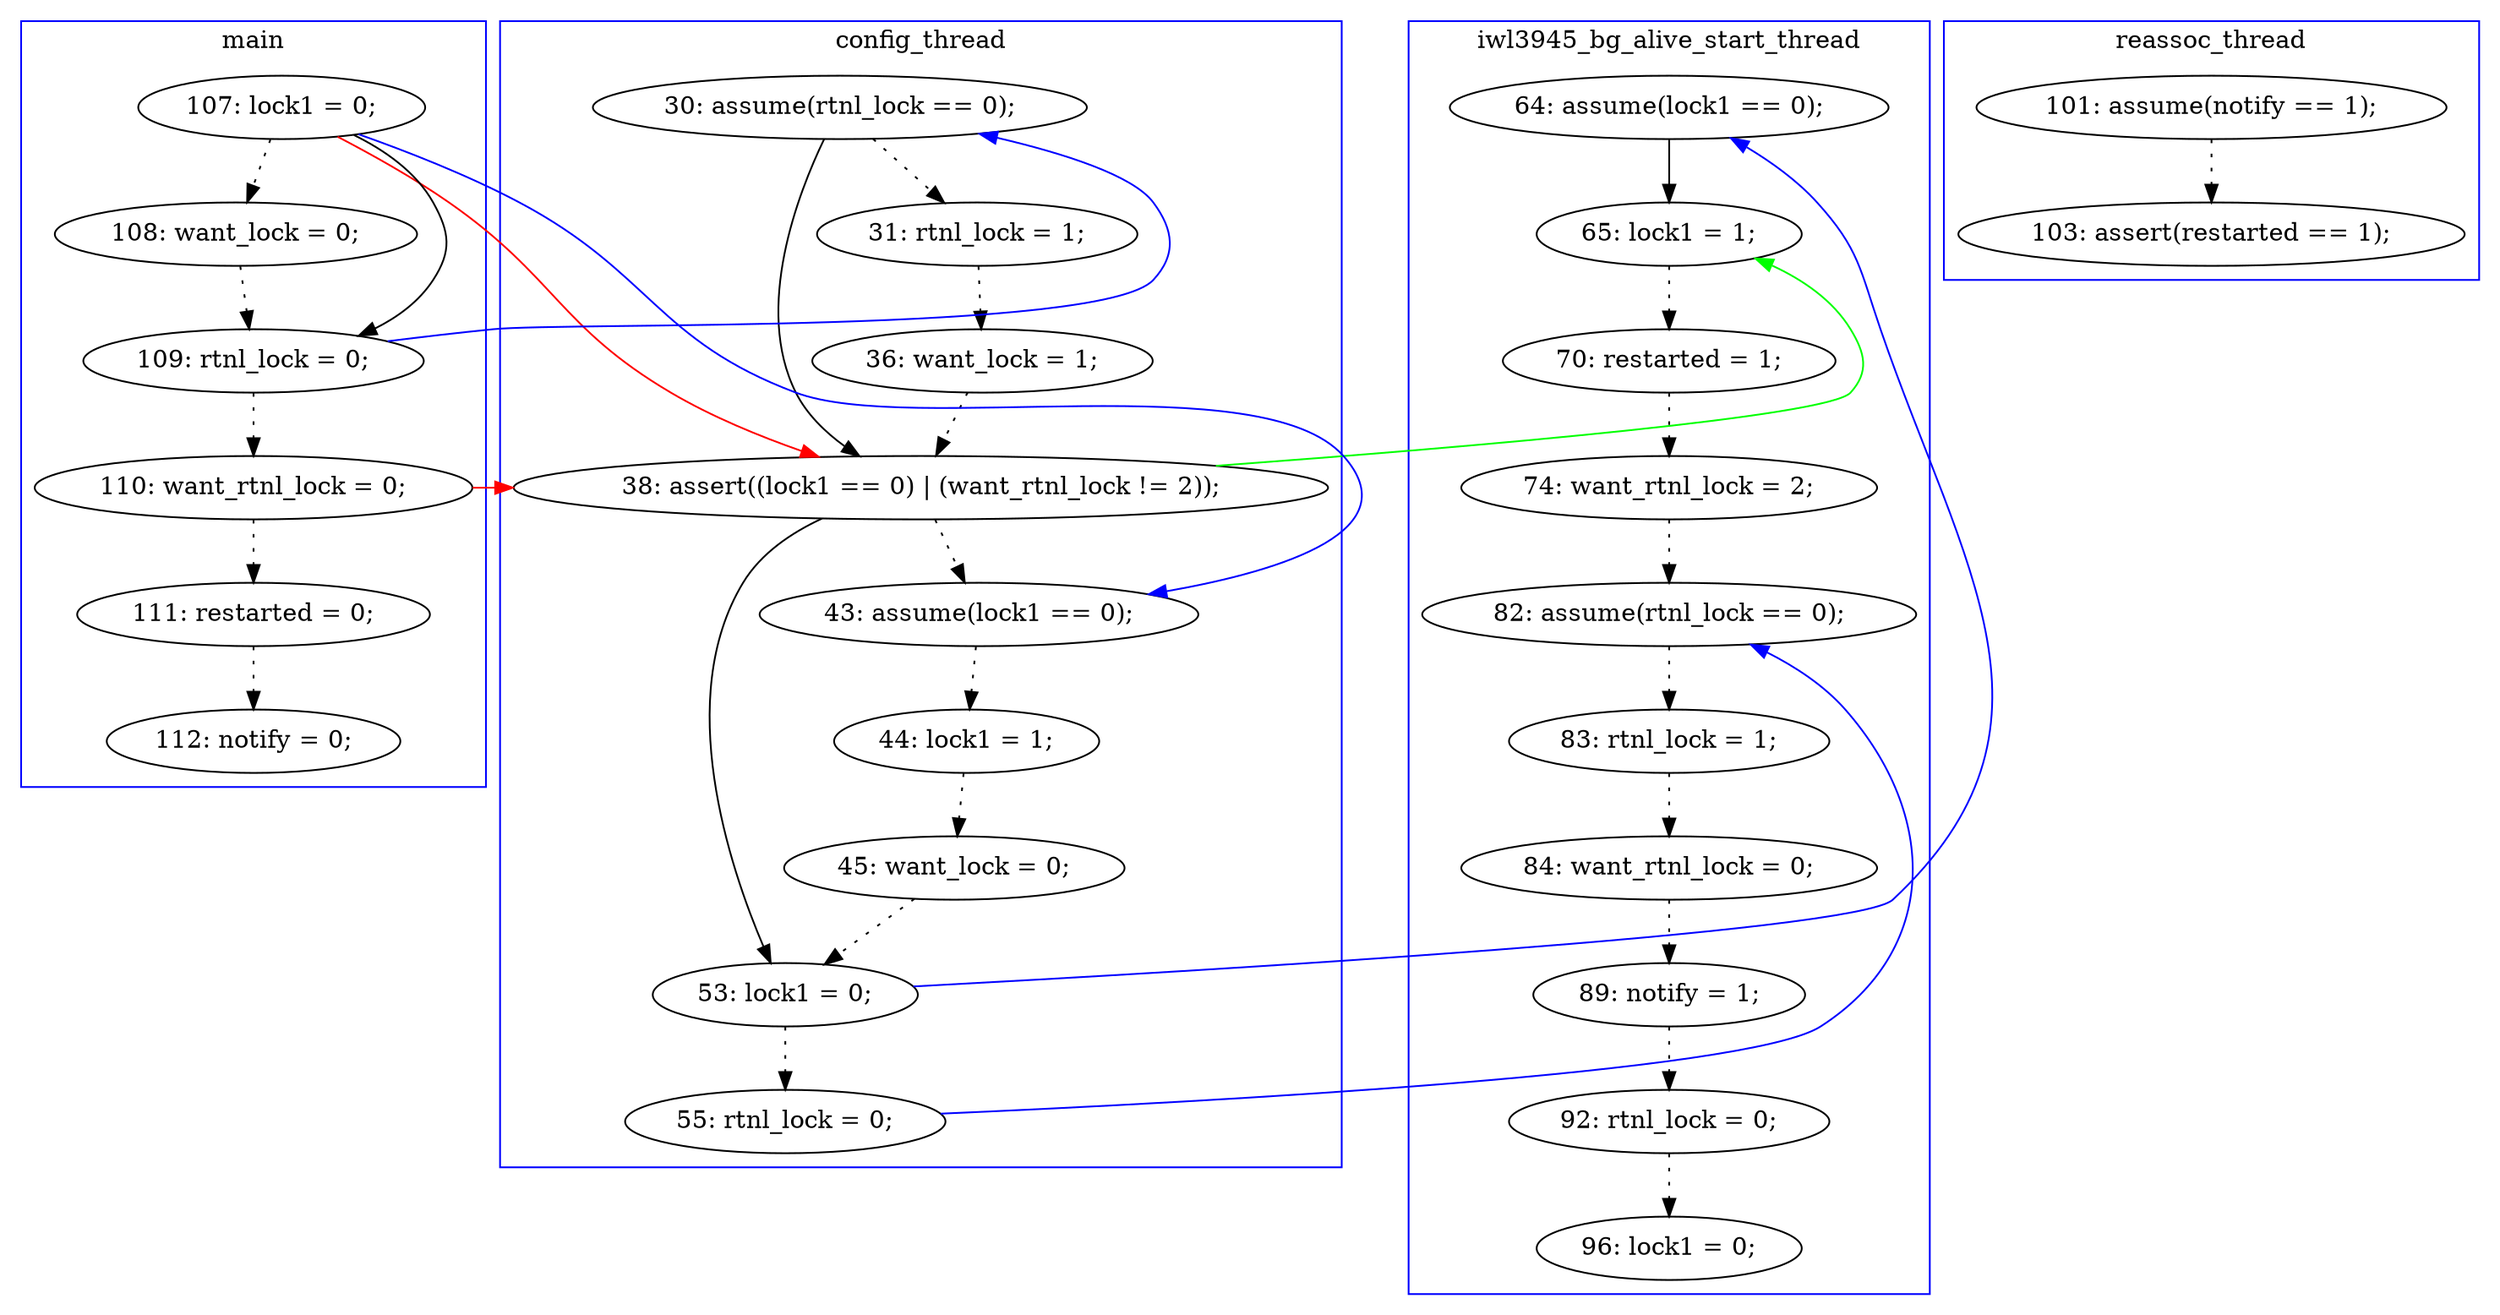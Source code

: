 digraph ProofObject {
	18 -> 19 [style = dotted, color = black]
	10 -> 16 [color = Black]
	24 -> 26 [style = dotted, color = black]
	26 -> 27 [style = dotted, color = black]
	11 -> 12 [style = dotted, color = black]
	32 -> 34 [style = dotted, color = black]
	2 -> 3 [style = dotted, color = black]
	30 -> 31 [style = dotted, color = black]
	19 -> 20 [style = dotted, color = black]
	21 -> 29 [color = Blue, constraint = false]
	31 -> 32 [style = dotted, color = black]
	2 -> 16 [color = Red, constraint = false]
	6 -> 7 [style = dotted, color = black]
	16 -> 20 [color = Black]
	29 -> 30 [style = dotted, color = black]
	16 -> 17 [style = dotted, color = black]
	5 -> 6 [style = dotted, color = black]
	4 -> 10 [color = Blue, constraint = false]
	20 -> 21 [style = dotted, color = black]
	27 -> 29 [style = dotted, color = black]
	17 -> 18 [style = dotted, color = black]
	33 -> 35 [style = dotted, color = black]
	23 -> 24 [color = Black]
	20 -> 23 [color = Blue, constraint = false]
	16 -> 24 [color = Green, constraint = false]
	12 -> 16 [style = dotted, color = black]
	2 -> 17 [color = Blue, constraint = false]
	34 -> 38 [style = dotted, color = black]
	2 -> 4 [color = Black]
	10 -> 11 [style = dotted, color = black]
	4 -> 5 [style = dotted, color = black]
	5 -> 16 [color = Red, constraint = false]
	3 -> 4 [style = dotted, color = black]
	subgraph cluster1 {
		label = config_thread
		color = blue
		19  [label = "45: want_lock = 0;"]
		12  [label = "36: want_lock = 1;"]
		10  [label = "30: assume(rtnl_lock == 0);"]
		16  [label = "38: assert((lock1 == 0) | (want_rtnl_lock != 2));"]
		17  [label = "43: assume(lock1 == 0);"]
		21  [label = "55: rtnl_lock = 0;"]
		20  [label = "53: lock1 = 0;"]
		18  [label = "44: lock1 = 1;"]
		11  [label = "31: rtnl_lock = 1;"]
	}
	subgraph cluster0 {
		label = main
		color = blue
		5  [label = "110: want_rtnl_lock = 0;"]
		4  [label = "109: rtnl_lock = 0;"]
		2  [label = "107: lock1 = 0;"]
		6  [label = "111: restarted = 0;"]
		3  [label = "108: want_lock = 0;"]
		7  [label = "112: notify = 0;"]
	}
	subgraph cluster3 {
		label = reassoc_thread
		color = blue
		33  [label = "101: assume(notify == 1);"]
		35  [label = "103: assert(restarted == 1);"]
	}
	subgraph cluster2 {
		label = iwl3945_bg_alive_start_thread
		color = blue
		34  [label = "92: rtnl_lock = 0;"]
		29  [label = "82: assume(rtnl_lock == 0);"]
		23  [label = "64: assume(lock1 == 0);"]
		30  [label = "83: rtnl_lock = 1;"]
		24  [label = "65: lock1 = 1;"]
		26  [label = "70: restarted = 1;"]
		38  [label = "96: lock1 = 0;"]
		31  [label = "84: want_rtnl_lock = 0;"]
		32  [label = "89: notify = 1;"]
		27  [label = "74: want_rtnl_lock = 2;"]
	}
}